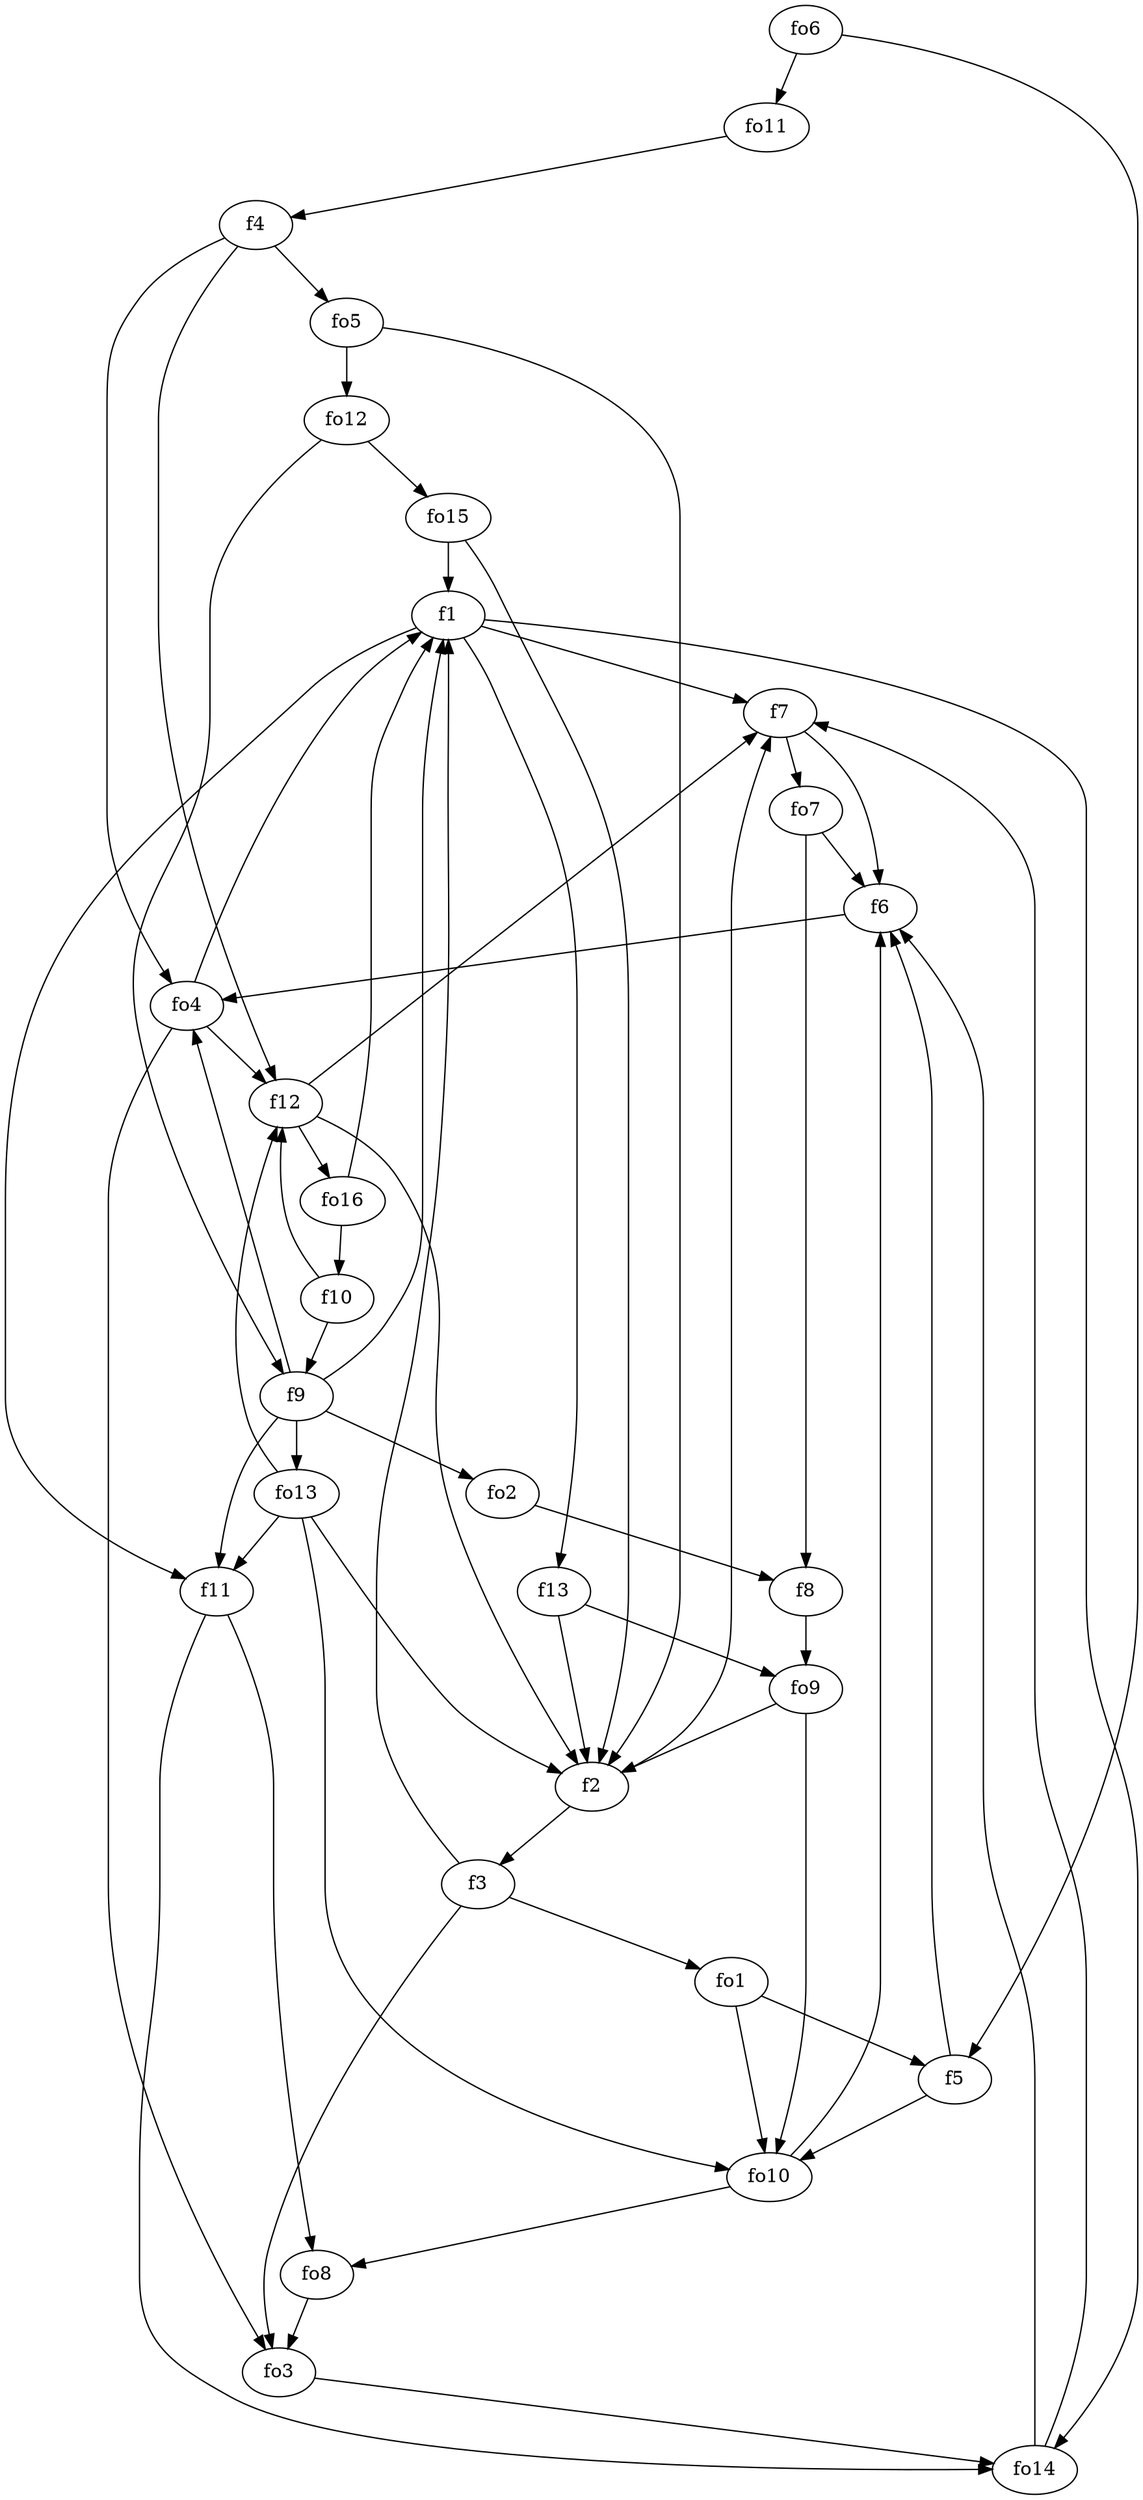 strict digraph  {
f1;
f2;
f3;
f4;
f5;
f6;
f7;
f8;
f9;
f10;
f11;
f12;
f13;
fo1;
fo2;
fo3;
fo4;
fo5;
fo6;
fo7;
fo8;
fo9;
fo10;
fo11;
fo12;
fo13;
fo14;
fo15;
fo16;
f1 -> f7  [weight=2];
f1 -> f13  [weight=2];
f1 -> fo14  [weight=2];
f1 -> f11  [weight=2];
f2 -> f7  [weight=2];
f2 -> f3  [weight=2];
f3 -> fo1  [weight=2];
f3 -> fo3  [weight=2];
f3 -> f1  [weight=2];
f4 -> fo4  [weight=2];
f4 -> fo5  [weight=2];
f4 -> f12  [weight=2];
f5 -> fo10  [weight=2];
f5 -> f6  [weight=2];
f6 -> fo4  [weight=2];
f7 -> fo7  [weight=2];
f7 -> f6  [weight=2];
f8 -> fo9  [weight=2];
f9 -> fo13  [weight=2];
f9 -> fo4  [weight=2];
f9 -> f11  [weight=2];
f9 -> f1  [weight=2];
f9 -> fo2  [weight=2];
f10 -> f9  [weight=2];
f10 -> f12  [weight=2];
f11 -> fo14  [weight=2];
f11 -> fo8  [weight=2];
f12 -> f7  [weight=2];
f12 -> f2  [weight=2];
f12 -> fo16  [weight=2];
f13 -> f2  [weight=2];
f13 -> fo9  [weight=2];
fo1 -> f5  [weight=2];
fo1 -> fo10  [weight=2];
fo2 -> f8  [weight=2];
fo3 -> fo14  [weight=2];
fo4 -> fo3  [weight=2];
fo4 -> f12  [weight=2];
fo4 -> f1  [weight=2];
fo5 -> fo12  [weight=2];
fo5 -> f2  [weight=2];
fo6 -> fo11  [weight=2];
fo6 -> f5  [weight=2];
fo7 -> f8  [weight=2];
fo7 -> f6  [weight=2];
fo8 -> fo3  [weight=2];
fo9 -> fo10  [weight=2];
fo9 -> f2  [weight=2];
fo10 -> f6  [weight=2];
fo10 -> fo8  [weight=2];
fo11 -> f4  [weight=2];
fo12 -> f9  [weight=2];
fo12 -> fo15  [weight=2];
fo13 -> f2  [weight=2];
fo13 -> f12  [weight=2];
fo13 -> f11  [weight=2];
fo13 -> fo10  [weight=2];
fo14 -> f7  [weight=2];
fo14 -> f6  [weight=2];
fo15 -> f1  [weight=2];
fo15 -> f2  [weight=2];
fo16 -> f10  [weight=2];
fo16 -> f1  [weight=2];
}
